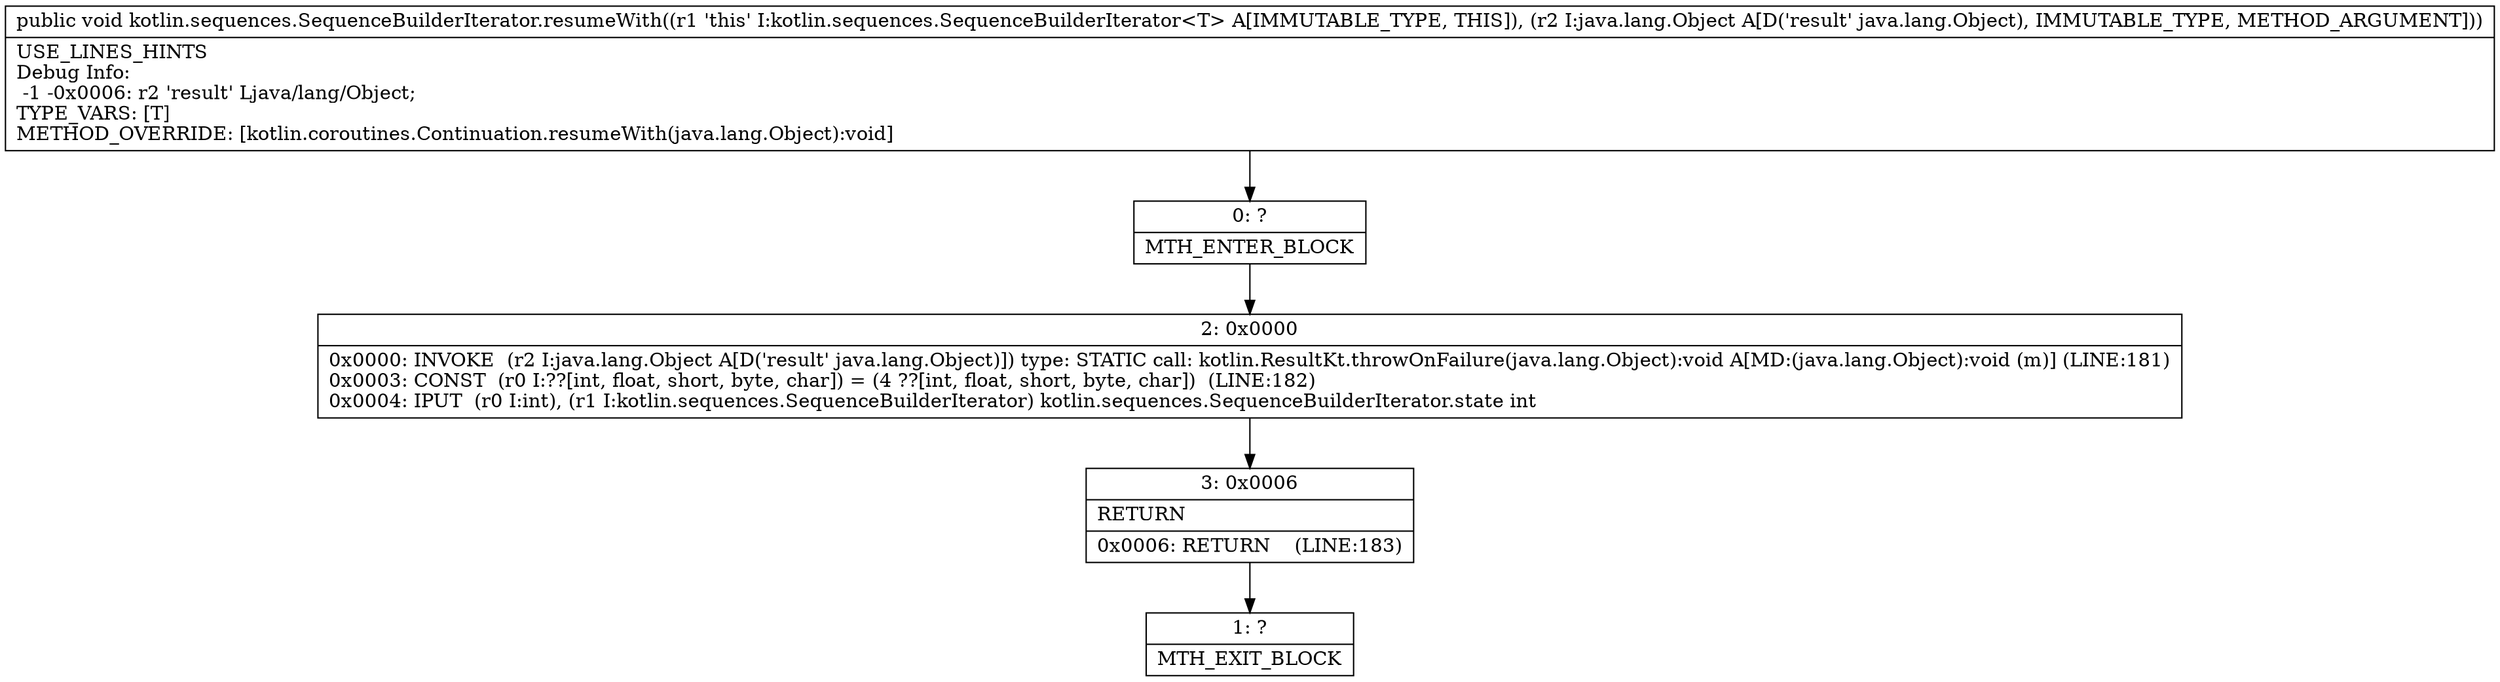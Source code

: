 digraph "CFG forkotlin.sequences.SequenceBuilderIterator.resumeWith(Ljava\/lang\/Object;)V" {
Node_0 [shape=record,label="{0\:\ ?|MTH_ENTER_BLOCK\l}"];
Node_2 [shape=record,label="{2\:\ 0x0000|0x0000: INVOKE  (r2 I:java.lang.Object A[D('result' java.lang.Object)]) type: STATIC call: kotlin.ResultKt.throwOnFailure(java.lang.Object):void A[MD:(java.lang.Object):void (m)] (LINE:181)\l0x0003: CONST  (r0 I:??[int, float, short, byte, char]) = (4 ??[int, float, short, byte, char])  (LINE:182)\l0x0004: IPUT  (r0 I:int), (r1 I:kotlin.sequences.SequenceBuilderIterator) kotlin.sequences.SequenceBuilderIterator.state int \l}"];
Node_3 [shape=record,label="{3\:\ 0x0006|RETURN\l|0x0006: RETURN    (LINE:183)\l}"];
Node_1 [shape=record,label="{1\:\ ?|MTH_EXIT_BLOCK\l}"];
MethodNode[shape=record,label="{public void kotlin.sequences.SequenceBuilderIterator.resumeWith((r1 'this' I:kotlin.sequences.SequenceBuilderIterator\<T\> A[IMMUTABLE_TYPE, THIS]), (r2 I:java.lang.Object A[D('result' java.lang.Object), IMMUTABLE_TYPE, METHOD_ARGUMENT]))  | USE_LINES_HINTS\lDebug Info:\l  \-1 \-0x0006: r2 'result' Ljava\/lang\/Object;\lTYPE_VARS: [T]\lMETHOD_OVERRIDE: [kotlin.coroutines.Continuation.resumeWith(java.lang.Object):void]\l}"];
MethodNode -> Node_0;Node_0 -> Node_2;
Node_2 -> Node_3;
Node_3 -> Node_1;
}

